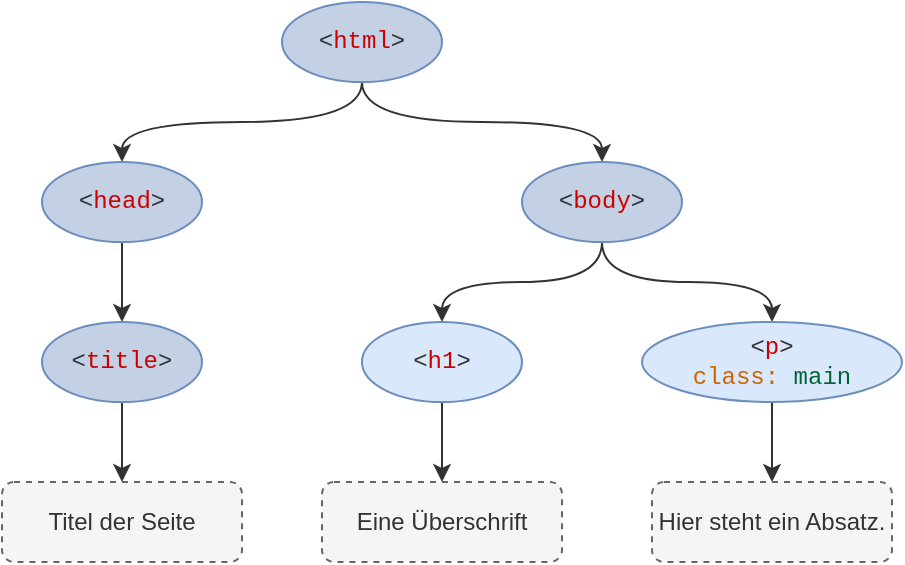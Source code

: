 <mxfile version="24.7.10">
  <diagram name="Seite-1" id="KDMaYDGyLrXCDGVrZJHe">
    <mxGraphModel dx="1432" dy="764" grid="1" gridSize="10" guides="1" tooltips="1" connect="1" arrows="1" fold="1" page="0" pageScale="1" pageWidth="827" pageHeight="1169" math="0" shadow="0">
      <root>
        <mxCell id="0" />
        <mxCell id="1" parent="0" />
        <mxCell id="2ix0DTtdsfGZTaUWHcCN-3" value="" style="rounded=0;orthogonalLoop=1;jettySize=auto;html=1;exitX=0.5;exitY=1;exitDx=0;exitDy=0;edgeStyle=orthogonalEdgeStyle;curved=1;fillColor=#dae8fc;strokeColor=#333333;fontFamily=Courier New;fontStyle=0" parent="1" source="2ix0DTtdsfGZTaUWHcCN-1" target="2ix0DTtdsfGZTaUWHcCN-2" edge="1">
          <mxGeometry relative="1" as="geometry" />
        </mxCell>
        <mxCell id="2ix0DTtdsfGZTaUWHcCN-5" value="" style="edgeStyle=orthogonalEdgeStyle;rounded=0;orthogonalLoop=1;jettySize=auto;html=1;exitX=0.5;exitY=1;exitDx=0;exitDy=0;curved=1;fillColor=#dae8fc;strokeColor=#333333;fontFamily=Courier New;fontStyle=0" parent="1" source="2ix0DTtdsfGZTaUWHcCN-1" target="2ix0DTtdsfGZTaUWHcCN-4" edge="1">
          <mxGeometry relative="1" as="geometry" />
        </mxCell>
        <mxCell id="2ix0DTtdsfGZTaUWHcCN-1" value="&lt;span&gt;&lt;font color=&quot;#333333&quot;&gt;&amp;lt;&lt;/font&gt;&lt;font color=&quot;#cc0000&quot;&gt;html&lt;/font&gt;&lt;font color=&quot;#333333&quot;&gt;&amp;gt;&lt;/font&gt;&lt;/span&gt;" style="ellipse;whiteSpace=wrap;html=1;fillColor=#C4D0E3;strokeColor=#6c8ebf;fontFamily=Courier New;fontStyle=0" parent="1" vertex="1">
          <mxGeometry x="440" y="80" width="80" height="40" as="geometry" />
        </mxCell>
        <mxCell id="2ix0DTtdsfGZTaUWHcCN-7" value="" style="edgeStyle=orthogonalEdgeStyle;rounded=0;orthogonalLoop=1;jettySize=auto;html=1;curved=1;fillColor=#dae8fc;strokeColor=#333333;fontFamily=Courier New;fontStyle=0" parent="1" source="2ix0DTtdsfGZTaUWHcCN-2" target="2ix0DTtdsfGZTaUWHcCN-6" edge="1">
          <mxGeometry relative="1" as="geometry" />
        </mxCell>
        <mxCell id="2ix0DTtdsfGZTaUWHcCN-2" value="&lt;span&gt;&lt;font color=&quot;#333333&quot;&gt;&amp;lt;&lt;/font&gt;&lt;font color=&quot;#cc0000&quot;&gt;head&lt;/font&gt;&lt;font color=&quot;#333333&quot;&gt;&amp;gt;&lt;/font&gt;&lt;/span&gt;" style="ellipse;whiteSpace=wrap;html=1;fillColor=#C4D0E3;strokeColor=#6c8ebf;fontFamily=Courier New;fontStyle=0" parent="1" vertex="1">
          <mxGeometry x="320" y="160" width="80" height="40" as="geometry" />
        </mxCell>
        <mxCell id="2ix0DTtdsfGZTaUWHcCN-11" value="" style="edgeStyle=orthogonalEdgeStyle;rounded=0;orthogonalLoop=1;jettySize=auto;html=1;curved=1;fillColor=#dae8fc;strokeColor=#333333;fontFamily=Courier New;fontStyle=0" parent="1" source="2ix0DTtdsfGZTaUWHcCN-4" target="2ix0DTtdsfGZTaUWHcCN-10" edge="1">
          <mxGeometry relative="1" as="geometry" />
        </mxCell>
        <mxCell id="2ix0DTtdsfGZTaUWHcCN-13" value="" style="edgeStyle=orthogonalEdgeStyle;rounded=0;orthogonalLoop=1;jettySize=auto;html=1;curved=1;fillColor=#dae8fc;strokeColor=#333333;fontFamily=Courier New;fontStyle=0" parent="1" source="2ix0DTtdsfGZTaUWHcCN-4" target="2ix0DTtdsfGZTaUWHcCN-12" edge="1">
          <mxGeometry relative="1" as="geometry" />
        </mxCell>
        <mxCell id="2ix0DTtdsfGZTaUWHcCN-4" value="&lt;span&gt;&lt;font color=&quot;#333333&quot;&gt;&amp;lt;&lt;/font&gt;&lt;font color=&quot;#cc0000&quot;&gt;body&lt;/font&gt;&lt;font color=&quot;#333333&quot;&gt;&amp;gt;&lt;/font&gt;&lt;/span&gt;" style="ellipse;whiteSpace=wrap;html=1;fillColor=#C4D0E3;strokeColor=#6c8ebf;fontFamily=Courier New;fontStyle=0" parent="1" vertex="1">
          <mxGeometry x="560" y="160" width="80" height="40" as="geometry" />
        </mxCell>
        <mxCell id="2ix0DTtdsfGZTaUWHcCN-9" value="" style="edgeStyle=orthogonalEdgeStyle;rounded=0;orthogonalLoop=1;jettySize=auto;html=1;curved=1;strokeColor=#333333;" parent="1" source="2ix0DTtdsfGZTaUWHcCN-6" target="2ix0DTtdsfGZTaUWHcCN-8" edge="1">
          <mxGeometry relative="1" as="geometry" />
        </mxCell>
        <mxCell id="2ix0DTtdsfGZTaUWHcCN-6" value="&lt;span&gt;&lt;font color=&quot;#333333&quot;&gt;&amp;lt;&lt;/font&gt;&lt;font color=&quot;#cc0000&quot;&gt;title&lt;/font&gt;&lt;font color=&quot;#333333&quot;&gt;&amp;gt;&lt;/font&gt;&lt;/span&gt;" style="ellipse;whiteSpace=wrap;html=1;fillColor=#C4D0E3;strokeColor=#6C8EBF;fontFamily=Courier New;fontStyle=0" parent="1" vertex="1">
          <mxGeometry x="320" y="240" width="80" height="40" as="geometry" />
        </mxCell>
        <mxCell id="2ix0DTtdsfGZTaUWHcCN-8" value="Titel der Seite" style="rounded=1;whiteSpace=wrap;html=1;fillColor=#f5f5f5;fontColor=#333333;strokeColor=#666666;dashed=1;" parent="1" vertex="1">
          <mxGeometry x="300" y="320" width="120" height="40" as="geometry" />
        </mxCell>
        <mxCell id="2ix0DTtdsfGZTaUWHcCN-15" value="" style="edgeStyle=orthogonalEdgeStyle;rounded=0;orthogonalLoop=1;jettySize=auto;html=1;curved=1;strokeColor=#333333;" parent="1" source="2ix0DTtdsfGZTaUWHcCN-10" target="2ix0DTtdsfGZTaUWHcCN-14" edge="1">
          <mxGeometry relative="1" as="geometry" />
        </mxCell>
        <mxCell id="2ix0DTtdsfGZTaUWHcCN-10" value="&lt;span&gt;&lt;font color=&quot;#333333&quot;&gt;&amp;lt;&lt;/font&gt;&lt;font color=&quot;#cc0000&quot;&gt;h1&lt;/font&gt;&lt;font color=&quot;#333333&quot;&gt;&amp;gt;&lt;/font&gt;&lt;/span&gt;" style="ellipse;whiteSpace=wrap;html=1;fillColor=#dae8fc;strokeColor=#6c8ebf;fontFamily=Courier New;fontStyle=0" parent="1" vertex="1">
          <mxGeometry x="480" y="240" width="80" height="40" as="geometry" />
        </mxCell>
        <mxCell id="2ix0DTtdsfGZTaUWHcCN-18" value="" style="edgeStyle=orthogonalEdgeStyle;rounded=0;orthogonalLoop=1;jettySize=auto;html=1;curved=1;strokeColor=#333333;" parent="1" source="2ix0DTtdsfGZTaUWHcCN-12" target="2ix0DTtdsfGZTaUWHcCN-17" edge="1">
          <mxGeometry relative="1" as="geometry" />
        </mxCell>
        <mxCell id="2ix0DTtdsfGZTaUWHcCN-12" value="&lt;div&gt;&lt;span&gt;&lt;font color=&quot;#333333&quot;&gt;&amp;lt;&lt;/font&gt;&lt;font color=&quot;#cc0000&quot;&gt;p&lt;/font&gt;&lt;font color=&quot;#333333&quot;&gt;&amp;gt;&lt;/font&gt;&lt;/span&gt;&lt;/div&gt;&lt;div&gt;&lt;font color=&quot;#cc6600&quot;&gt;class:&lt;/font&gt; &lt;font color=&quot;#006633&quot;&gt;main&lt;br&gt;&lt;/font&gt;&lt;/div&gt;" style="ellipse;whiteSpace=wrap;html=1;fillColor=#dae8fc;strokeColor=#6c8ebf;fontFamily=Courier New;fontStyle=0" parent="1" vertex="1">
          <mxGeometry x="620" y="240" width="130" height="40" as="geometry" />
        </mxCell>
        <mxCell id="2ix0DTtdsfGZTaUWHcCN-14" value="Eine Überschrift" style="rounded=1;whiteSpace=wrap;html=1;fillColor=#f5f5f5;fontColor=#333333;strokeColor=#666666;dashed=1;" parent="1" vertex="1">
          <mxGeometry x="460" y="320" width="120" height="40" as="geometry" />
        </mxCell>
        <mxCell id="2ix0DTtdsfGZTaUWHcCN-17" value="Hier steht ein Absatz." style="rounded=1;whiteSpace=wrap;html=1;fillColor=#f5f5f5;fontColor=#333333;strokeColor=#666666;dashed=1;" parent="1" vertex="1">
          <mxGeometry x="625" y="320" width="120" height="40" as="geometry" />
        </mxCell>
      </root>
    </mxGraphModel>
  </diagram>
</mxfile>
